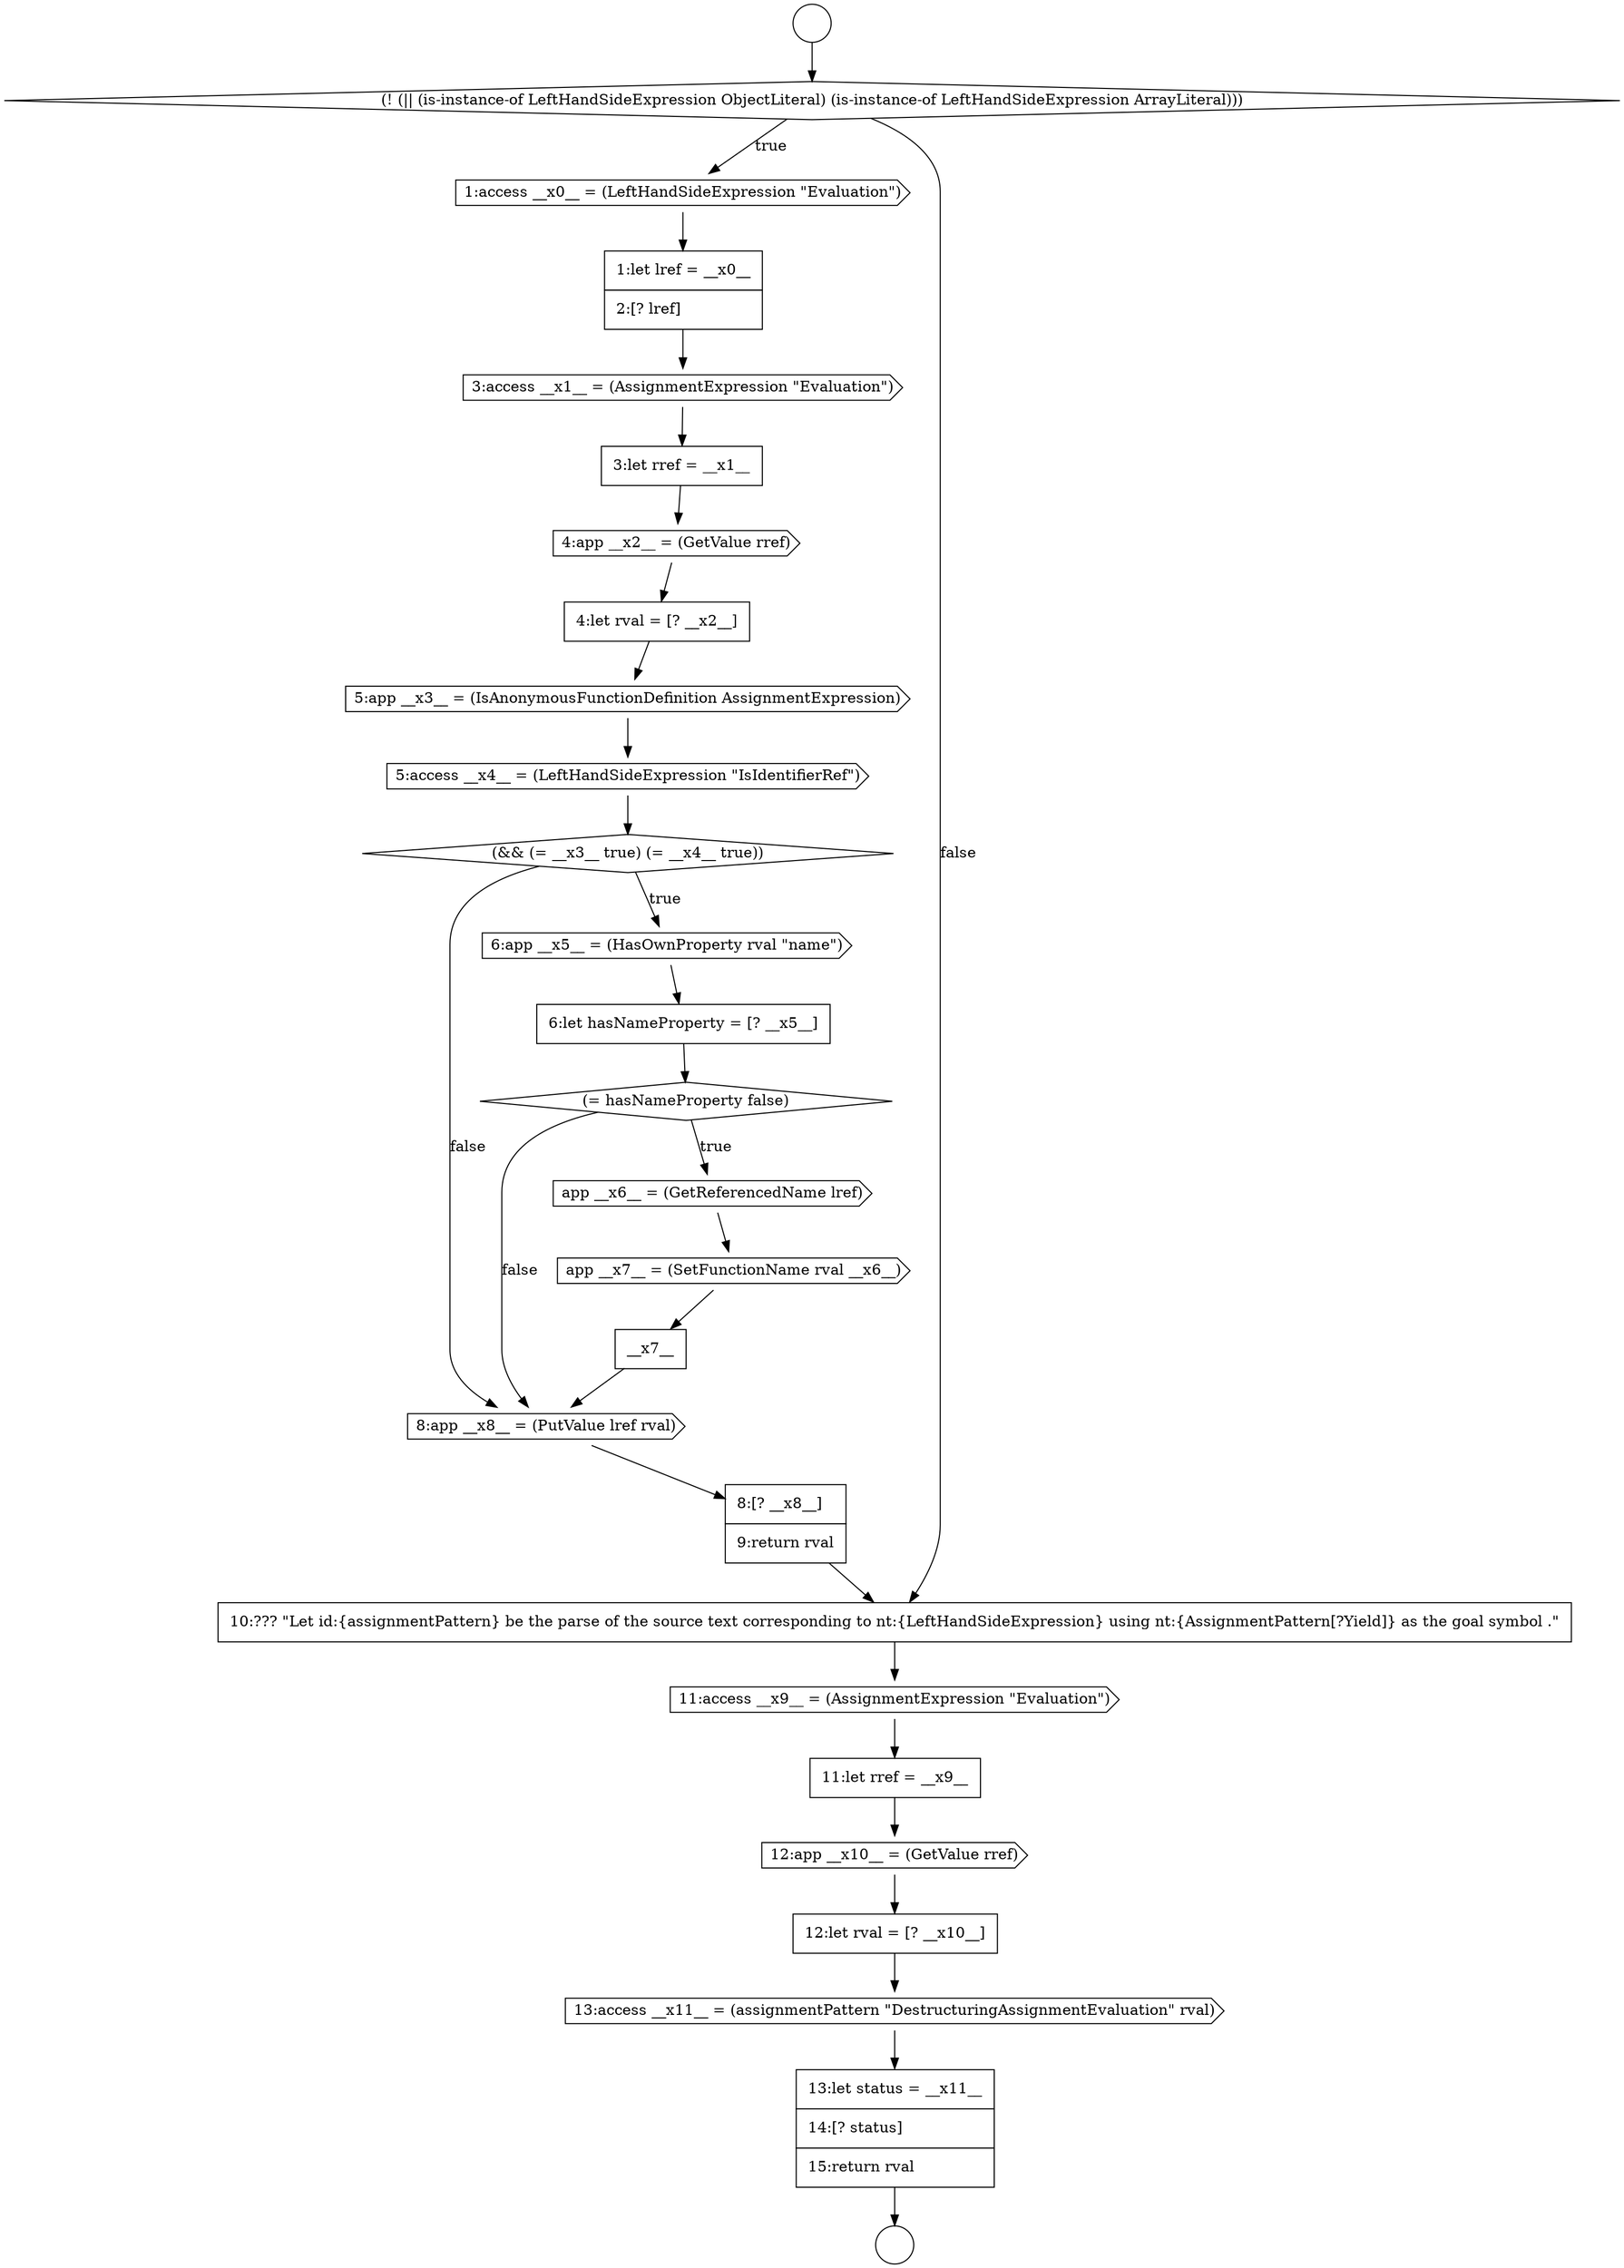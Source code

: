 digraph {
  node4807 [shape=diamond, label=<<font color="black">(&amp;&amp; (= __x3__ true) (= __x4__ true))</font>> color="black" fillcolor="white" style=filled]
  node4803 [shape=cds, label=<<font color="black">4:app __x2__ = (GetValue rref)</font>> color="black" fillcolor="white" style=filled]
  node4821 [shape=cds, label=<<font color="black">13:access __x11__ = (assignmentPattern &quot;DestructuringAssignmentEvaluation&quot; rval)</font>> color="black" fillcolor="white" style=filled]
  node4814 [shape=cds, label=<<font color="black">8:app __x8__ = (PutValue lref rval)</font>> color="black" fillcolor="white" style=filled]
  node4804 [shape=none, margin=0, label=<<font color="black">
    <table border="0" cellborder="1" cellspacing="0" cellpadding="10">
      <tr><td align="left">4:let rval = [? __x2__]</td></tr>
    </table>
  </font>> color="black" fillcolor="white" style=filled]
  node4797 [shape=circle label=" " color="black" fillcolor="white" style=filled]
  node4801 [shape=cds, label=<<font color="black">3:access __x1__ = (AssignmentExpression &quot;Evaluation&quot;)</font>> color="black" fillcolor="white" style=filled]
  node4805 [shape=cds, label=<<font color="black">5:app __x3__ = (IsAnonymousFunctionDefinition AssignmentExpression)</font>> color="black" fillcolor="white" style=filled]
  node4818 [shape=none, margin=0, label=<<font color="black">
    <table border="0" cellborder="1" cellspacing="0" cellpadding="10">
      <tr><td align="left">11:let rref = __x9__</td></tr>
    </table>
  </font>> color="black" fillcolor="white" style=filled]
  node4800 [shape=none, margin=0, label=<<font color="black">
    <table border="0" cellborder="1" cellspacing="0" cellpadding="10">
      <tr><td align="left">1:let lref = __x0__</td></tr>
      <tr><td align="left">2:[? lref]</td></tr>
    </table>
  </font>> color="black" fillcolor="white" style=filled]
  node4806 [shape=cds, label=<<font color="black">5:access __x4__ = (LeftHandSideExpression &quot;IsIdentifierRef&quot;)</font>> color="black" fillcolor="white" style=filled]
  node4799 [shape=cds, label=<<font color="black">1:access __x0__ = (LeftHandSideExpression &quot;Evaluation&quot;)</font>> color="black" fillcolor="white" style=filled]
  node4820 [shape=none, margin=0, label=<<font color="black">
    <table border="0" cellborder="1" cellspacing="0" cellpadding="10">
      <tr><td align="left">12:let rval = [? __x10__]</td></tr>
    </table>
  </font>> color="black" fillcolor="white" style=filled]
  node4815 [shape=none, margin=0, label=<<font color="black">
    <table border="0" cellborder="1" cellspacing="0" cellpadding="10">
      <tr><td align="left">8:[? __x8__]</td></tr>
      <tr><td align="left">9:return rval</td></tr>
    </table>
  </font>> color="black" fillcolor="white" style=filled]
  node4798 [shape=diamond, label=<<font color="black">(! (|| (is-instance-of LeftHandSideExpression ObjectLiteral) (is-instance-of LeftHandSideExpression ArrayLiteral)))</font>> color="black" fillcolor="white" style=filled]
  node4810 [shape=diamond, label=<<font color="black">(= hasNameProperty false)</font>> color="black" fillcolor="white" style=filled]
  node4808 [shape=cds, label=<<font color="black">6:app __x5__ = (HasOwnProperty rval &quot;name&quot;)</font>> color="black" fillcolor="white" style=filled]
  node4817 [shape=cds, label=<<font color="black">11:access __x9__ = (AssignmentExpression &quot;Evaluation&quot;)</font>> color="black" fillcolor="white" style=filled]
  node4796 [shape=circle label=" " color="black" fillcolor="white" style=filled]
  node4822 [shape=none, margin=0, label=<<font color="black">
    <table border="0" cellborder="1" cellspacing="0" cellpadding="10">
      <tr><td align="left">13:let status = __x11__</td></tr>
      <tr><td align="left">14:[? status]</td></tr>
      <tr><td align="left">15:return rval</td></tr>
    </table>
  </font>> color="black" fillcolor="white" style=filled]
  node4813 [shape=none, margin=0, label=<<font color="black">
    <table border="0" cellborder="1" cellspacing="0" cellpadding="10">
      <tr><td align="left">__x7__</td></tr>
    </table>
  </font>> color="black" fillcolor="white" style=filled]
  node4812 [shape=cds, label=<<font color="black">app __x7__ = (SetFunctionName rval __x6__)</font>> color="black" fillcolor="white" style=filled]
  node4802 [shape=none, margin=0, label=<<font color="black">
    <table border="0" cellborder="1" cellspacing="0" cellpadding="10">
      <tr><td align="left">3:let rref = __x1__</td></tr>
    </table>
  </font>> color="black" fillcolor="white" style=filled]
  node4819 [shape=cds, label=<<font color="black">12:app __x10__ = (GetValue rref)</font>> color="black" fillcolor="white" style=filled]
  node4816 [shape=none, margin=0, label=<<font color="black">
    <table border="0" cellborder="1" cellspacing="0" cellpadding="10">
      <tr><td align="left">10:??? &quot;Let id:{assignmentPattern} be the parse of the source text corresponding to nt:{LeftHandSideExpression} using nt:{AssignmentPattern[?Yield]} as the goal symbol .&quot;</td></tr>
    </table>
  </font>> color="black" fillcolor="white" style=filled]
  node4809 [shape=none, margin=0, label=<<font color="black">
    <table border="0" cellborder="1" cellspacing="0" cellpadding="10">
      <tr><td align="left">6:let hasNameProperty = [? __x5__]</td></tr>
    </table>
  </font>> color="black" fillcolor="white" style=filled]
  node4811 [shape=cds, label=<<font color="black">app __x6__ = (GetReferencedName lref)</font>> color="black" fillcolor="white" style=filled]
  node4802 -> node4803 [ color="black"]
  node4799 -> node4800 [ color="black"]
  node4820 -> node4821 [ color="black"]
  node4803 -> node4804 [ color="black"]
  node4817 -> node4818 [ color="black"]
  node4814 -> node4815 [ color="black"]
  node4800 -> node4801 [ color="black"]
  node4806 -> node4807 [ color="black"]
  node4798 -> node4799 [label=<<font color="black">true</font>> color="black"]
  node4798 -> node4816 [label=<<font color="black">false</font>> color="black"]
  node4810 -> node4811 [label=<<font color="black">true</font>> color="black"]
  node4810 -> node4814 [label=<<font color="black">false</font>> color="black"]
  node4801 -> node4802 [ color="black"]
  node4796 -> node4798 [ color="black"]
  node4809 -> node4810 [ color="black"]
  node4804 -> node4805 [ color="black"]
  node4813 -> node4814 [ color="black"]
  node4816 -> node4817 [ color="black"]
  node4821 -> node4822 [ color="black"]
  node4811 -> node4812 [ color="black"]
  node4818 -> node4819 [ color="black"]
  node4822 -> node4797 [ color="black"]
  node4815 -> node4816 [ color="black"]
  node4812 -> node4813 [ color="black"]
  node4805 -> node4806 [ color="black"]
  node4807 -> node4808 [label=<<font color="black">true</font>> color="black"]
  node4807 -> node4814 [label=<<font color="black">false</font>> color="black"]
  node4808 -> node4809 [ color="black"]
  node4819 -> node4820 [ color="black"]
}
